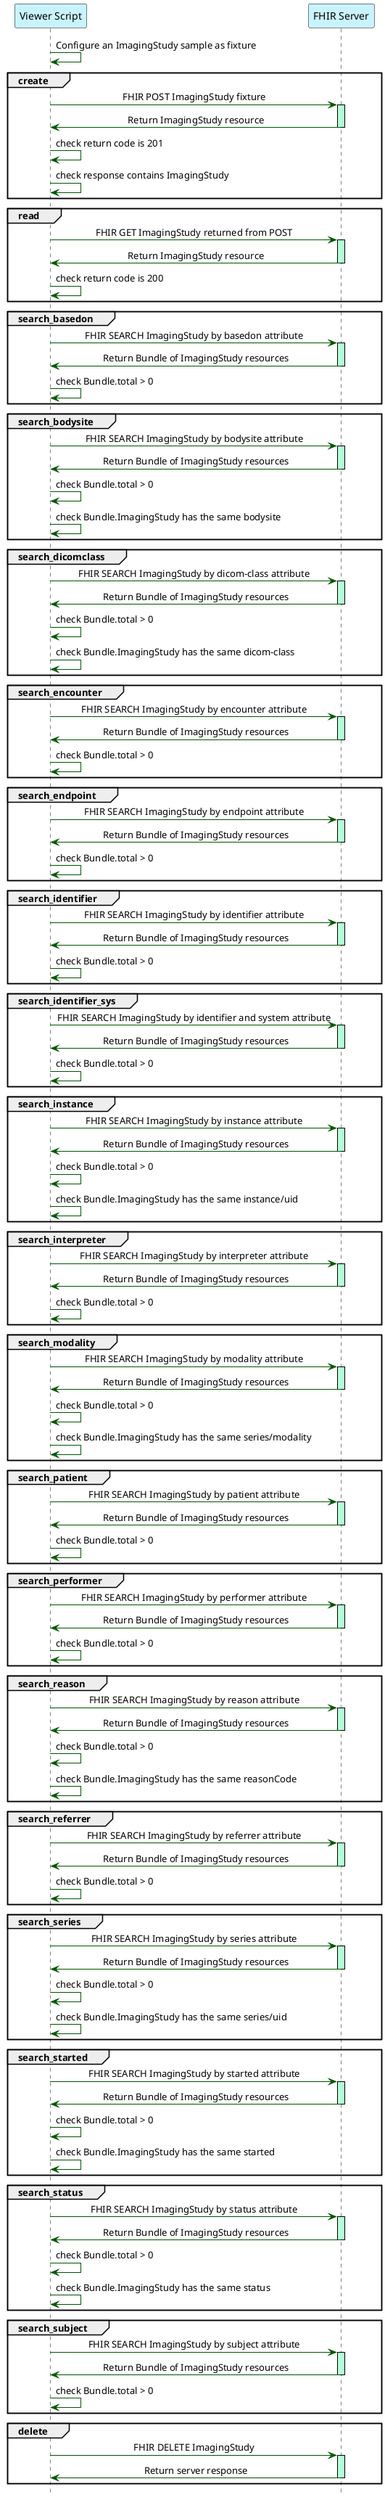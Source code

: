 @startuml
hide footbox
skinparam sequenceMessageAlign center
skinparam sequence {
  ArrowColor #005500
  LifeLineBorderColor Black
  ActorFontColor Black
  ActorBorderColor Black
  ParticipantBorderColor Black
  ParticipantBackgroundColor #c9f4ff
  ActorBackgroundColor #c9f4ff
}

participant "Viewer Script" as viewer
participant "FHIR Server" as server

viewer -> viewer : Configure an ImagingStudy sample as fixture

group create
  viewer -> server : FHIR POST ImagingStudy fixture
  activate server #b3ffd7
  server  -> viewer: Return ImagingStudy resource
  deactivate server
  viewer -> viewer : check return code is 201
  viewer -> viewer : check response contains ImagingStudy
end

group read
  viewer -> server : FHIR GET ImagingStudy returned from POST
  activate server #b3ffd7
  server  -> viewer: Return ImagingStudy resource
  deactivate server
  viewer -> viewer : check return code is 200
end

group search_basedon
  viewer -> server : FHIR SEARCH ImagingStudy by basedon attribute
  activate server #b3ffd7
  server  -> viewer: Return Bundle of ImagingStudy resources
  deactivate server

  viewer -> viewer : check Bundle.total > 0
end

group search_bodysite
  viewer -> server : FHIR SEARCH ImagingStudy by bodysite attribute
  activate server #b3ffd7
  server  -> viewer: Return Bundle of ImagingStudy resources
  deactivate server

  viewer -> viewer : check Bundle.total > 0

  viewer -> viewer : check Bundle.ImagingStudy has the same bodysite
end

group search_dicomclass
  viewer -> server : FHIR SEARCH ImagingStudy by dicom-class attribute
  activate server #b3ffd7
  server  -> viewer: Return Bundle of ImagingStudy resources
  deactivate server

  viewer -> viewer : check Bundle.total > 0

  viewer -> viewer : check Bundle.ImagingStudy has the same dicom-class
end

group search_encounter
  viewer -> server : FHIR SEARCH ImagingStudy by encounter attribute
  activate server #b3ffd7
  server  -> viewer: Return Bundle of ImagingStudy resources
  deactivate server
  viewer -> viewer : check Bundle.total > 0
end

group search_endpoint
  viewer -> server : FHIR SEARCH ImagingStudy by endpoint attribute
  activate server #b3ffd7
  server  -> viewer: Return Bundle of ImagingStudy resources
  deactivate server
  viewer -> viewer : check Bundle.total > 0
end

group search_identifier
  viewer -> server : FHIR SEARCH ImagingStudy by identifier attribute
  activate server #b3ffd7
  server  -> viewer: Return Bundle of ImagingStudy resources
  deactivate server
  viewer -> viewer : check Bundle.total > 0
end

group search_identifier_sys
  viewer -> server : FHIR SEARCH ImagingStudy by identifier and system attribute
  activate server #b3ffd7
  server  -> viewer: Return Bundle of ImagingStudy resources
  deactivate server
  viewer -> viewer : check Bundle.total > 0
end

group search_instance
  viewer -> server : FHIR SEARCH ImagingStudy by instance attribute
  activate server #b3ffd7
  server  -> viewer: Return Bundle of ImagingStudy resources
  deactivate server
  viewer -> viewer : check Bundle.total > 0
  viewer -> viewer : check Bundle.ImagingStudy has the same instance/uid
end


group search_interpreter
  viewer -> server : FHIR SEARCH ImagingStudy by interpreter attribute
  activate server #b3ffd7
  server  -> viewer: Return Bundle of ImagingStudy resources
  deactivate server
  viewer -> viewer : check Bundle.total > 0
end

group search_modality
  viewer -> server : FHIR SEARCH ImagingStudy by modality attribute
  activate server #b3ffd7
  server  -> viewer: Return Bundle of ImagingStudy resources
  deactivate server
  viewer -> viewer : check Bundle.total > 0
  viewer -> viewer : check Bundle.ImagingStudy has the same series/modality
end

group search_patient
  viewer -> server : FHIR SEARCH ImagingStudy by patient attribute
  activate server #b3ffd7
  server  -> viewer: Return Bundle of ImagingStudy resources
  deactivate server
  viewer -> viewer : check Bundle.total > 0
end

group search_performer
  viewer -> server : FHIR SEARCH ImagingStudy by performer attribute
  activate server #b3ffd7
  server  -> viewer: Return Bundle of ImagingStudy resources
  deactivate server
  viewer -> viewer : check Bundle.total > 0
end

group search_reason
  viewer -> server : FHIR SEARCH ImagingStudy by reason attribute
  activate server #b3ffd7
  server  -> viewer: Return Bundle of ImagingStudy resources
  deactivate server
  viewer -> viewer : check Bundle.total > 0
  viewer -> viewer : check Bundle.ImagingStudy has the same reasonCode
end

group search_referrer
  viewer -> server : FHIR SEARCH ImagingStudy by referrer attribute
  activate server #b3ffd7
  server  -> viewer: Return Bundle of ImagingStudy resources
  deactivate server
  viewer -> viewer : check Bundle.total > 0
end

group search_series
  viewer -> server : FHIR SEARCH ImagingStudy by series attribute
  activate server #b3ffd7
  server  -> viewer: Return Bundle of ImagingStudy resources
  deactivate server
  viewer -> viewer : check Bundle.total > 0
  viewer -> viewer : check Bundle.ImagingStudy has the same series/uid
end

group search_started
  viewer -> server : FHIR SEARCH ImagingStudy by started attribute
  activate server #b3ffd7
  server  -> viewer: Return Bundle of ImagingStudy resources
  deactivate server
  viewer -> viewer : check Bundle.total > 0
  viewer -> viewer : check Bundle.ImagingStudy has the same started
end

group search_status
  viewer -> server : FHIR SEARCH ImagingStudy by status attribute
  activate server #b3ffd7
  server  -> viewer: Return Bundle of ImagingStudy resources
  deactivate server
  viewer -> viewer : check Bundle.total > 0
  viewer -> viewer : check Bundle.ImagingStudy has the same status
end

group search_subject
  viewer -> server : FHIR SEARCH ImagingStudy by subject attribute
  activate server #b3ffd7
  server  -> viewer: Return Bundle of ImagingStudy resources
  deactivate server
  viewer -> viewer : check Bundle.total > 0
end

group delete
  viewer -> server : FHIR DELETE ImagingStudy
  activate server #b3ffd7
  server  -> viewer: Return server response
  deactivate server
end
@enduml